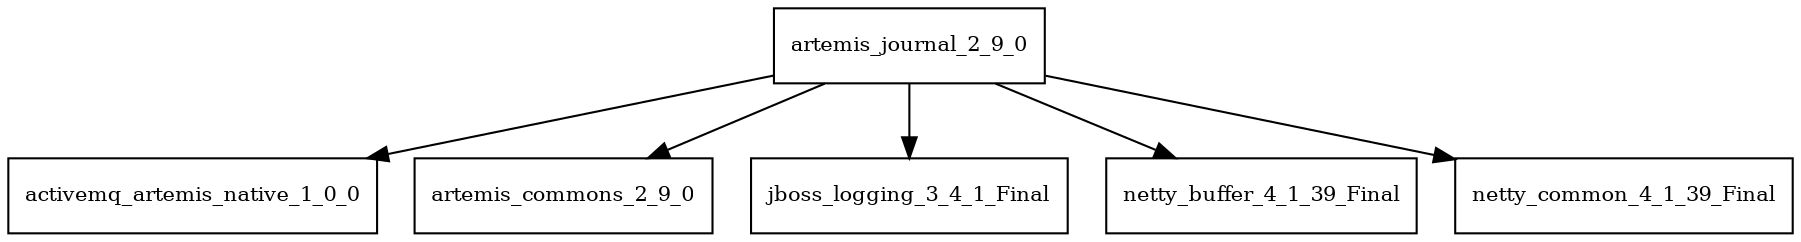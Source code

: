 digraph artemis_journal_2_9_0_dependencies {
  node [shape = box, fontsize=10.0];
  artemis_journal_2_9_0 -> activemq_artemis_native_1_0_0;
  artemis_journal_2_9_0 -> artemis_commons_2_9_0;
  artemis_journal_2_9_0 -> jboss_logging_3_4_1_Final;
  artemis_journal_2_9_0 -> netty_buffer_4_1_39_Final;
  artemis_journal_2_9_0 -> netty_common_4_1_39_Final;
}
